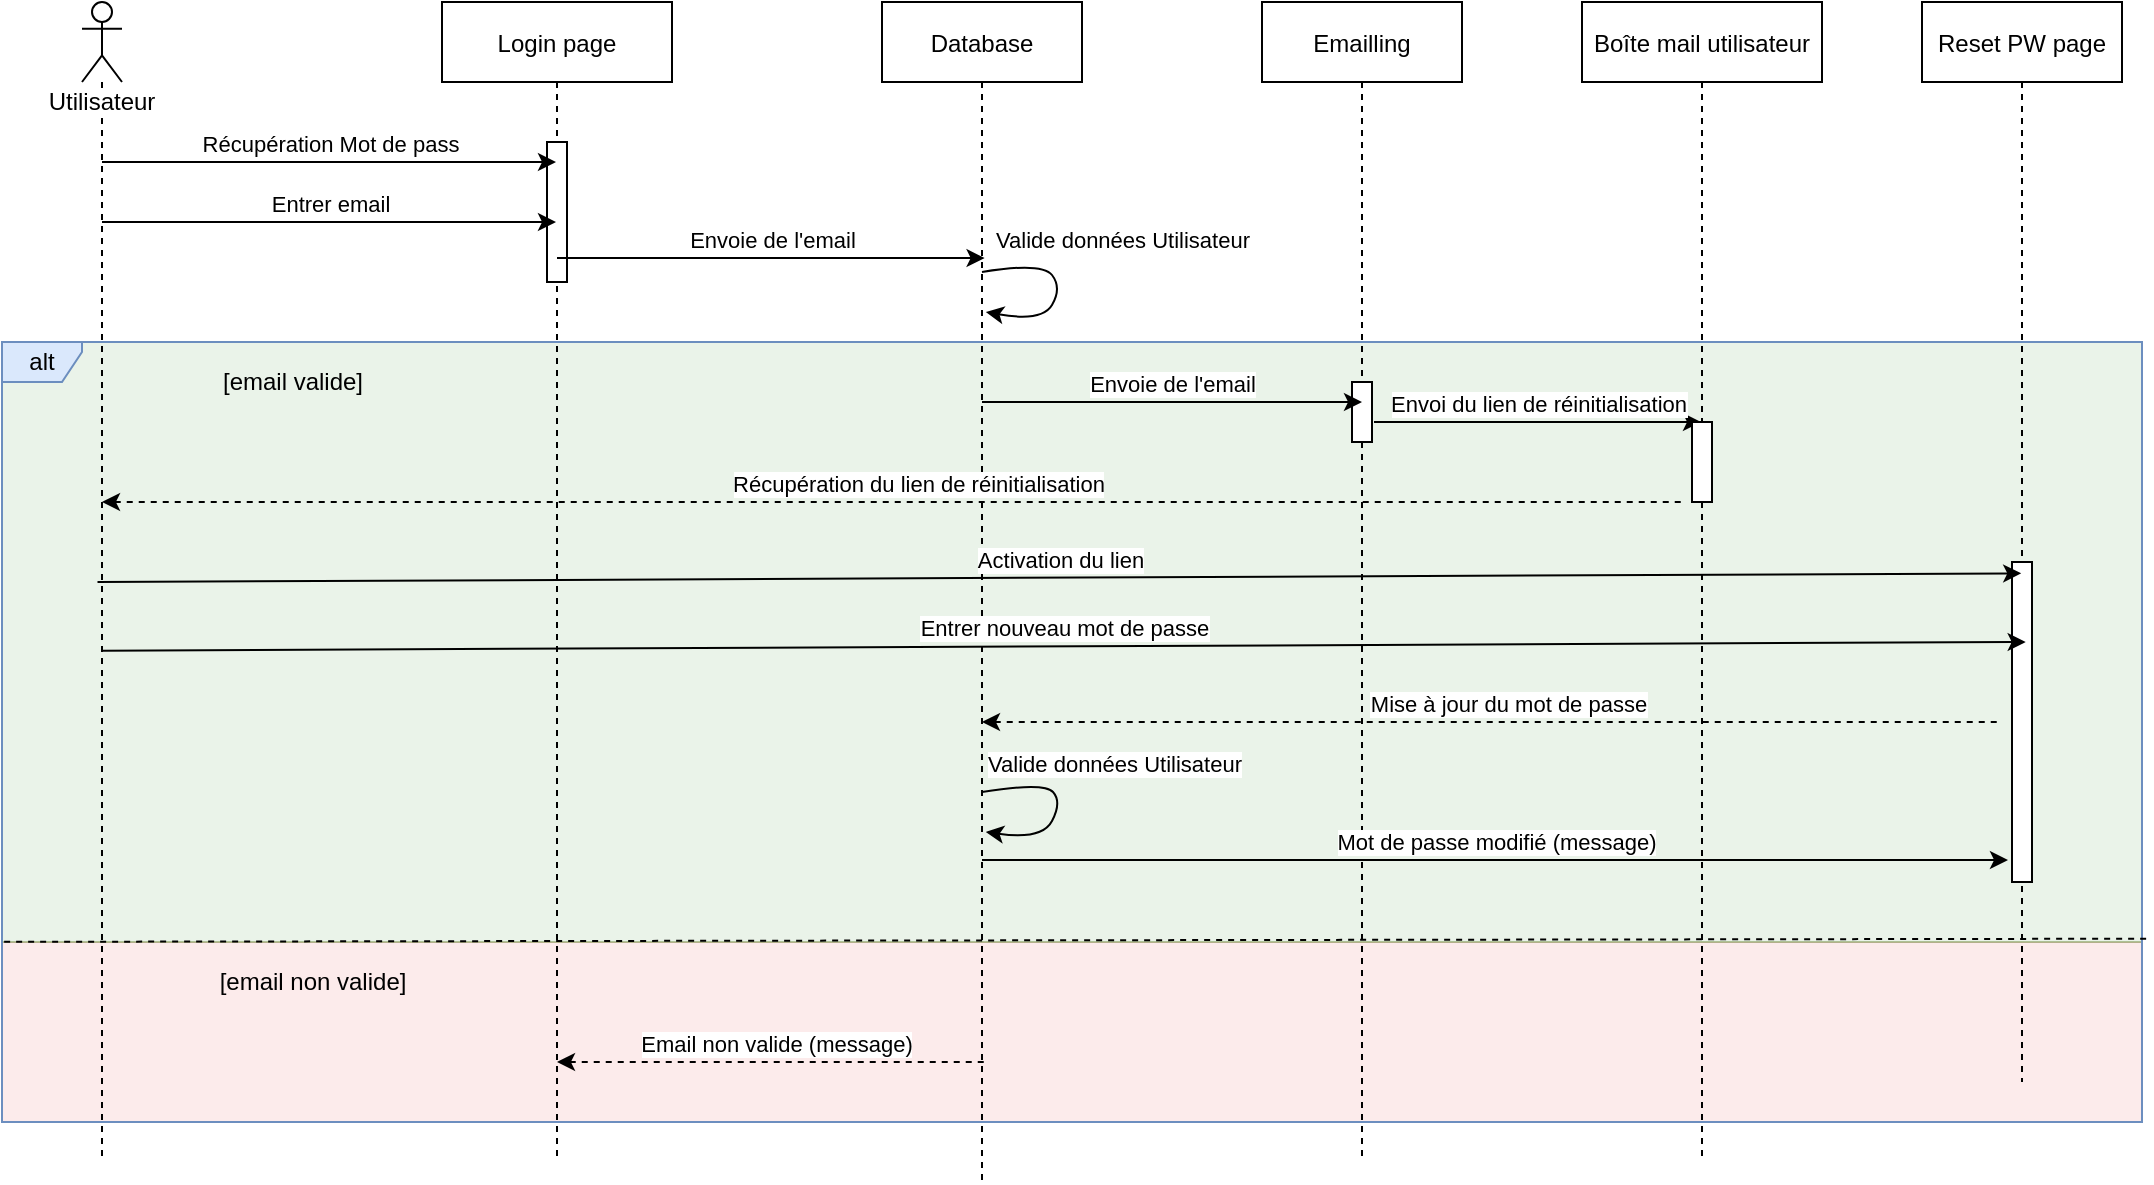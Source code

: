 <mxfile version="19.0.3" type="github">
  <diagram id="kgpKYQtTHZ0yAKxKKP6v" name="Page-1">
    <mxGraphModel dx="1573" dy="638" grid="1" gridSize="10" guides="1" tooltips="1" connect="1" arrows="1" fold="1" page="1" pageScale="1" pageWidth="850" pageHeight="1100" math="0" shadow="0">
      <root>
        <mxCell id="0" />
        <mxCell id="1" parent="0" />
        <mxCell id="1vv4GguBpcIEgMkVIJag-27" value="" style="rounded=0;whiteSpace=wrap;html=1;fillColor=#f8cecc;strokeColor=#b85450;opacity=40;" vertex="1" parent="1">
          <mxGeometry y="550" width="1070" height="90" as="geometry" />
        </mxCell>
        <mxCell id="1vv4GguBpcIEgMkVIJag-26" value="" style="rounded=0;whiteSpace=wrap;html=1;fillColor=#d5e8d4;strokeColor=#82b366;opacity=50;" vertex="1" parent="1">
          <mxGeometry y="250" width="1070" height="300" as="geometry" />
        </mxCell>
        <mxCell id="E5ol-iJEVNm1mvob5SmV-3" value="Login page" style="shape=umlLifeline;perimeter=lifelinePerimeter;container=1;collapsible=0;recursiveResize=0;rounded=0;shadow=0;strokeWidth=1;" parent="1" vertex="1">
          <mxGeometry x="220" y="80" width="115" height="580" as="geometry" />
        </mxCell>
        <mxCell id="1vv4GguBpcIEgMkVIJag-22" value="" style="points=[];perimeter=orthogonalPerimeter;rounded=0;shadow=0;strokeWidth=1;" vertex="1" parent="E5ol-iJEVNm1mvob5SmV-3">
          <mxGeometry x="52.5" y="70" width="10" height="70" as="geometry" />
        </mxCell>
        <mxCell id="pe-_lfKDnjAAdqRKlTJw-1" value="Database" style="shape=umlLifeline;perimeter=lifelinePerimeter;container=1;collapsible=0;recursiveResize=0;rounded=0;shadow=0;strokeWidth=1;" parent="1" vertex="1">
          <mxGeometry x="440" y="80" width="100" height="590" as="geometry" />
        </mxCell>
        <mxCell id="1vv4GguBpcIEgMkVIJag-6" value="Valide données Utilisateur" style="curved=1;endArrow=classic;html=1;rounded=0;exitX=0.5;exitY=0.213;exitDx=0;exitDy=0;exitPerimeter=0;entryX=0.519;entryY=0.25;entryDx=0;entryDy=0;entryPerimeter=0;verticalAlign=bottom;" edge="1" parent="pe-_lfKDnjAAdqRKlTJw-1">
          <mxGeometry x="0.003" y="32" width="50" height="50" relative="1" as="geometry">
            <mxPoint x="50" y="135.02" as="sourcePoint" />
            <mxPoint x="51.9" y="155" as="targetPoint" />
            <Array as="points">
              <mxPoint x="80" y="130" />
              <mxPoint x="90" y="143" />
              <mxPoint x="80" y="160" />
            </Array>
            <mxPoint x="3" y="-32" as="offset" />
          </mxGeometry>
        </mxCell>
        <mxCell id="pe-_lfKDnjAAdqRKlTJw-7" value="Valide données Utilisateur" style="curved=1;endArrow=classic;html=1;rounded=0;exitX=0.5;exitY=0.213;exitDx=0;exitDy=0;exitPerimeter=0;entryX=0.519;entryY=0.25;entryDx=0;entryDy=0;entryPerimeter=0;verticalAlign=bottom;" parent="pe-_lfKDnjAAdqRKlTJw-1" edge="1">
          <mxGeometry x="-0.053" y="28" width="50" height="50" relative="1" as="geometry">
            <mxPoint x="50" y="395.02" as="sourcePoint" />
            <mxPoint x="51.9" y="415" as="targetPoint" />
            <Array as="points">
              <mxPoint x="81" y="390" />
              <mxPoint x="90" y="400" />
              <mxPoint x="80" y="419" />
            </Array>
            <mxPoint x="1" y="-23" as="offset" />
          </mxGeometry>
        </mxCell>
        <mxCell id="pe-_lfKDnjAAdqRKlTJw-15" value="alt" style="shape=umlFrame;whiteSpace=wrap;html=1;width=40;height=20;fillColor=#dae8fc;strokeColor=#6c8ebf;gradientColor=none;swimlaneFillColor=none;" parent="1" vertex="1">
          <mxGeometry y="250" width="1070" height="390" as="geometry" />
        </mxCell>
        <mxCell id="pe-_lfKDnjAAdqRKlTJw-20" value="Utilisateur" style="shape=umlLifeline;participant=umlActor;perimeter=lifelinePerimeter;whiteSpace=wrap;html=1;container=1;collapsible=0;recursiveResize=0;verticalAlign=top;spacingTop=36;outlineConnect=0;align=center;labelBackgroundColor=default;size=40;" parent="1" vertex="1">
          <mxGeometry x="40" y="80" width="20" height="580" as="geometry" />
        </mxCell>
        <mxCell id="1vv4GguBpcIEgMkVIJag-24" value="Email non valide (message)" style="endArrow=none;html=1;rounded=0;verticalAlign=bottom;startArrow=classic;startFill=1;endFill=0;dashed=1;" edge="1" parent="pe-_lfKDnjAAdqRKlTJw-20" source="E5ol-iJEVNm1mvob5SmV-3">
          <mxGeometry x="0.034" width="50" height="50" relative="1" as="geometry">
            <mxPoint x="-60" y="530" as="sourcePoint" />
            <mxPoint x="450.87" y="530" as="targetPoint" />
            <mxPoint x="-1" as="offset" />
          </mxGeometry>
        </mxCell>
        <mxCell id="pe-_lfKDnjAAdqRKlTJw-27" value="" style="endArrow=none;dashed=1;html=1;rounded=0;entryX=1.003;entryY=0.765;entryDx=0;entryDy=0;entryPerimeter=0;exitX=0.001;exitY=0.769;exitDx=0;exitDy=0;exitPerimeter=0;" parent="1" source="pe-_lfKDnjAAdqRKlTJw-15" target="pe-_lfKDnjAAdqRKlTJw-15" edge="1">
          <mxGeometry width="50" height="50" relative="1" as="geometry">
            <mxPoint x="1140" y="530" as="sourcePoint" />
            <mxPoint x="1150" y="430" as="targetPoint" />
          </mxGeometry>
        </mxCell>
        <mxCell id="pe-_lfKDnjAAdqRKlTJw-29" value="[email valide]" style="text;html=1;align=center;verticalAlign=middle;resizable=0;points=[];autosize=1;strokeColor=none;fillColor=none;" parent="1" vertex="1">
          <mxGeometry x="100" y="260" width="90" height="20" as="geometry" />
        </mxCell>
        <mxCell id="1vv4GguBpcIEgMkVIJag-1" value="Boîte mail utilisateur" style="shape=umlLifeline;perimeter=lifelinePerimeter;container=1;collapsible=0;recursiveResize=0;rounded=0;shadow=0;strokeWidth=1;" vertex="1" parent="1">
          <mxGeometry x="790" y="80" width="120" height="580" as="geometry" />
        </mxCell>
        <mxCell id="1vv4GguBpcIEgMkVIJag-9" value="Envoi du lien de réinitialisation" style="endArrow=classic;html=1;rounded=0;verticalAlign=bottom;" edge="1" parent="1vv4GguBpcIEgMkVIJag-1" target="1vv4GguBpcIEgMkVIJag-1">
          <mxGeometry width="50" height="50" relative="1" as="geometry">
            <mxPoint x="-104" y="210" as="sourcePoint" />
            <mxPoint x="95.48" y="210" as="targetPoint" />
          </mxGeometry>
        </mxCell>
        <mxCell id="1vv4GguBpcIEgMkVIJag-10" value="Récupération du lien de réinitialisation" style="endArrow=none;html=1;rounded=0;verticalAlign=bottom;startArrow=classic;startFill=1;endFill=0;dashed=1;" edge="1" parent="1vv4GguBpcIEgMkVIJag-1" source="pe-_lfKDnjAAdqRKlTJw-20">
          <mxGeometry x="0.034" width="50" height="50" relative="1" as="geometry">
            <mxPoint x="-163.0" y="250.0" as="sourcePoint" />
            <mxPoint x="49.69" y="250.0" as="targetPoint" />
            <mxPoint x="-1" as="offset" />
          </mxGeometry>
        </mxCell>
        <mxCell id="1vv4GguBpcIEgMkVIJag-17" value="Mise à jour du mot de passe" style="endArrow=none;html=1;rounded=0;verticalAlign=bottom;startArrow=classic;startFill=1;endFill=0;dashed=1;" edge="1" parent="1vv4GguBpcIEgMkVIJag-1" source="pe-_lfKDnjAAdqRKlTJw-1">
          <mxGeometry x="0.034" width="50" height="50" relative="1" as="geometry">
            <mxPoint x="-589.996" y="360" as="sourcePoint" />
            <mxPoint x="210.37" y="360" as="targetPoint" />
            <mxPoint x="-1" as="offset" />
          </mxGeometry>
        </mxCell>
        <mxCell id="1vv4GguBpcIEgMkVIJag-18" value="" style="points=[];perimeter=orthogonalPerimeter;rounded=0;shadow=0;strokeWidth=1;" vertex="1" parent="1vv4GguBpcIEgMkVIJag-1">
          <mxGeometry x="55" y="210" width="10" height="40" as="geometry" />
        </mxCell>
        <mxCell id="1vv4GguBpcIEgMkVIJag-3" value="Récupération Mot de pass" style="endArrow=classic;html=1;rounded=0;verticalAlign=bottom;" edge="1" parent="1">
          <mxGeometry width="50" height="50" relative="1" as="geometry">
            <mxPoint x="50" y="160" as="sourcePoint" />
            <mxPoint x="277" y="160" as="targetPoint" />
          </mxGeometry>
        </mxCell>
        <mxCell id="1vv4GguBpcIEgMkVIJag-4" value="Envoie de l&#39;email" style="endArrow=classic;html=1;rounded=0;verticalAlign=bottom;entryX=0.513;entryY=0.217;entryDx=0;entryDy=0;entryPerimeter=0;" edge="1" parent="1" source="E5ol-iJEVNm1mvob5SmV-3" target="pe-_lfKDnjAAdqRKlTJw-1">
          <mxGeometry width="50" height="50" relative="1" as="geometry">
            <mxPoint x="335" y="190" as="sourcePoint" />
            <mxPoint x="562" y="190" as="targetPoint" />
          </mxGeometry>
        </mxCell>
        <mxCell id="1vv4GguBpcIEgMkVIJag-5" value="Entrer email" style="endArrow=classic;html=1;rounded=0;verticalAlign=bottom;" edge="1" parent="1">
          <mxGeometry width="50" height="50" relative="1" as="geometry">
            <mxPoint x="50" y="190" as="sourcePoint" />
            <mxPoint x="277" y="190" as="targetPoint" />
          </mxGeometry>
        </mxCell>
        <mxCell id="1vv4GguBpcIEgMkVIJag-7" value="Emailling" style="shape=umlLifeline;perimeter=lifelinePerimeter;container=1;collapsible=0;recursiveResize=0;rounded=0;shadow=0;strokeWidth=1;" vertex="1" parent="1">
          <mxGeometry x="630" y="80" width="100" height="580" as="geometry" />
        </mxCell>
        <mxCell id="E5ol-iJEVNm1mvob5SmV-4" value="" style="points=[];perimeter=orthogonalPerimeter;rounded=0;shadow=0;strokeWidth=1;" parent="1vv4GguBpcIEgMkVIJag-7" vertex="1">
          <mxGeometry x="45" y="190" width="10" height="30" as="geometry" />
        </mxCell>
        <mxCell id="1vv4GguBpcIEgMkVIJag-12" value="Reset PW page" style="shape=umlLifeline;perimeter=lifelinePerimeter;container=1;collapsible=0;recursiveResize=0;rounded=0;shadow=0;strokeWidth=1;" vertex="1" parent="1">
          <mxGeometry x="960" y="80" width="100" height="540" as="geometry" />
        </mxCell>
        <mxCell id="1vv4GguBpcIEgMkVIJag-19" value="" style="points=[];perimeter=orthogonalPerimeter;rounded=0;shadow=0;strokeWidth=1;" vertex="1" parent="1vv4GguBpcIEgMkVIJag-12">
          <mxGeometry x="45" y="280" width="10" height="160" as="geometry" />
        </mxCell>
        <mxCell id="1vv4GguBpcIEgMkVIJag-15" value="Activation du lien" style="endArrow=classic;html=1;rounded=0;verticalAlign=bottom;entryX=0.496;entryY=0.529;entryDx=0;entryDy=0;entryPerimeter=0;" edge="1" parent="1" target="1vv4GguBpcIEgMkVIJag-12">
          <mxGeometry width="50" height="50" relative="1" as="geometry">
            <mxPoint x="47.75" y="370" as="sourcePoint" />
            <mxPoint x="262.25" y="370" as="targetPoint" />
          </mxGeometry>
        </mxCell>
        <mxCell id="1vv4GguBpcIEgMkVIJag-16" value="Entrer nouveau mot de passe" style="endArrow=classic;html=1;rounded=0;verticalAlign=bottom;entryX=0.496;entryY=0.529;entryDx=0;entryDy=0;entryPerimeter=0;" edge="1" parent="1">
          <mxGeometry width="50" height="50" relative="1" as="geometry">
            <mxPoint x="50" y="404.34" as="sourcePoint" />
            <mxPoint x="1011.85" y="400.0" as="targetPoint" />
          </mxGeometry>
        </mxCell>
        <mxCell id="1vv4GguBpcIEgMkVIJag-8" value="Envoie de l&#39;email" style="endArrow=classic;html=1;rounded=0;verticalAlign=bottom;" edge="1" parent="1" source="pe-_lfKDnjAAdqRKlTJw-1">
          <mxGeometry width="50" height="50" relative="1" as="geometry">
            <mxPoint x="490.004" y="270" as="sourcePoint" />
            <mxPoint x="680" y="280" as="targetPoint" />
          </mxGeometry>
        </mxCell>
        <mxCell id="1vv4GguBpcIEgMkVIJag-20" value="Mot de passe modifié (message)" style="endArrow=classic;html=1;rounded=0;verticalAlign=bottom;" edge="1" parent="1" source="pe-_lfKDnjAAdqRKlTJw-1">
          <mxGeometry width="50" height="50" relative="1" as="geometry">
            <mxPoint x="490" y="520" as="sourcePoint" />
            <mxPoint x="1003" y="509" as="targetPoint" />
          </mxGeometry>
        </mxCell>
        <mxCell id="1vv4GguBpcIEgMkVIJag-21" value="[email non valide]" style="text;html=1;align=center;verticalAlign=middle;resizable=0;points=[];autosize=1;strokeColor=none;fillColor=none;" vertex="1" parent="1">
          <mxGeometry x="100" y="560" width="110" height="20" as="geometry" />
        </mxCell>
      </root>
    </mxGraphModel>
  </diagram>
</mxfile>
